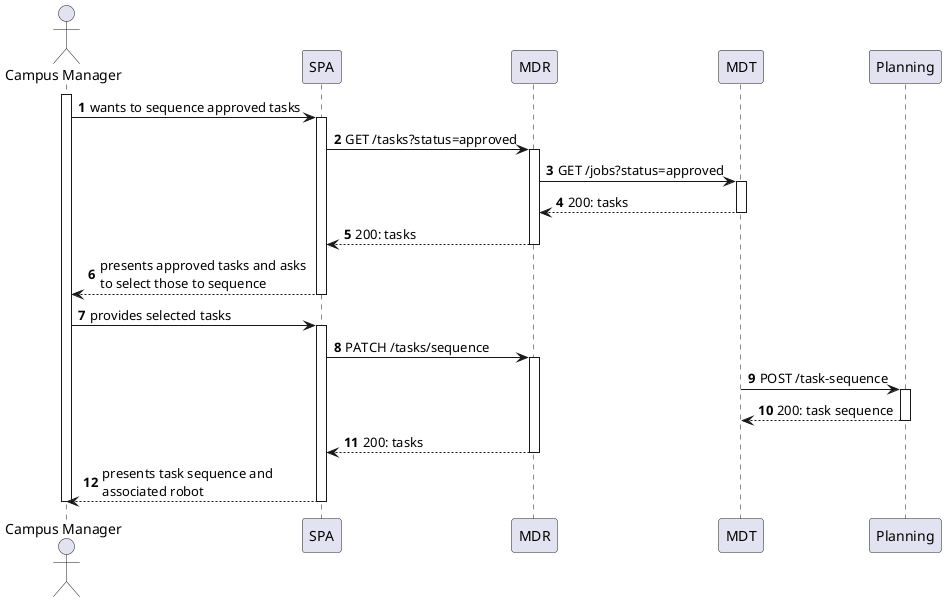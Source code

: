 @startuml
autonumber

actor "Campus Manager" as usr

participant "SPA" as ui
participant "MDR" as mdr
participant "MDT" as mdt
participant "Planning" as plan

activate usr
    usr -> ui : wants to sequence approved tasks
    activate ui
        ui -> mdr : GET /tasks?status=approved
        activate mdr
            mdr -> mdt : GET /jobs?status=approved
            activate mdt
                mdt --> mdr : 200: tasks
            deactivate mdt
            mdr --> ui : 200: tasks
        deactivate mdr
        ui --> usr : presents approved tasks and asks \nto select those to sequence
    deactivate ui

    usr -> ui : provides selected tasks
    activate ui
        ui -> mdr : PATCH /tasks/sequence
        activate mdr
                mdt -> plan : POST /task-sequence
                activate plan
                    plan --> mdt : 200: task sequence
                deactivate plan
            mdr --> ui : 200: tasks
        deactivate mdr
        ui --> usr : presents task sequence and \nassociated robot
    deactivate ui
deactivate usr
@enduml
